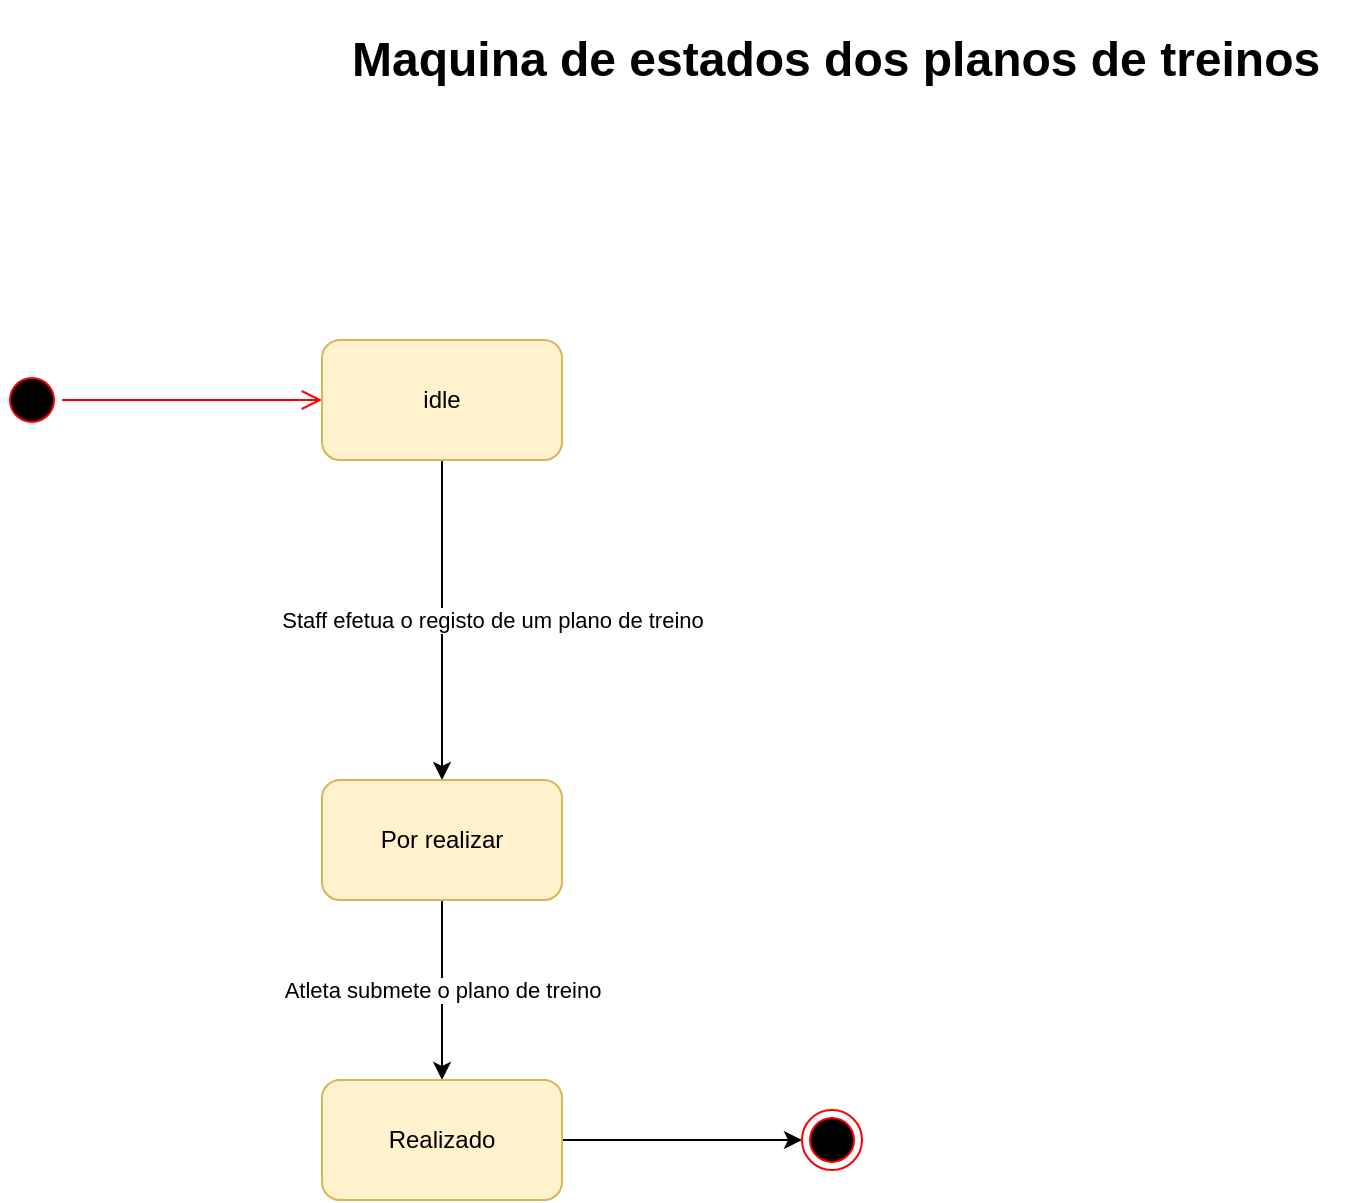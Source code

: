 <mxfile version="12.5.5" type="device"><diagram name="Page-1" id="e7e014a7-5840-1c2e-5031-d8a46d1fe8dd"><mxGraphModel dx="1198" dy="773" grid="0" gridSize="10" guides="1" tooltips="1" connect="1" arrows="1" fold="1" page="1" pageScale="1" pageWidth="1169" pageHeight="826" background="#ffffff" math="0" shadow="0"><root><mxCell id="0"/><mxCell id="1" parent="0"/><mxCell id="WqpXWRXuhYnRoBCXIFbR-41" value="&lt;h1&gt;Maquina de estados dos planos de treinos&lt;/h1&gt;" style="text;html=1;strokeColor=none;fillColor=none;spacing=5;spacingTop=-20;whiteSpace=wrap;overflow=hidden;rounded=0;" vertex="1" parent="1"><mxGeometry x="280" y="50" width="510" height="120" as="geometry"/></mxCell><mxCell id="WqpXWRXuhYnRoBCXIFbR-42" value="" style="ellipse;html=1;shape=startState;fillColor=#000000;strokeColor=#ff0000;" vertex="1" parent="1"><mxGeometry x="110" y="225" width="30" height="30" as="geometry"/></mxCell><mxCell id="WqpXWRXuhYnRoBCXIFbR-43" value="" style="edgeStyle=orthogonalEdgeStyle;html=1;verticalAlign=bottom;endArrow=open;endSize=8;strokeColor=#ff0000;" edge="1" source="WqpXWRXuhYnRoBCXIFbR-42" parent="1" target="WqpXWRXuhYnRoBCXIFbR-44"><mxGeometry relative="1" as="geometry"><mxPoint x="75" y="350" as="targetPoint"/></mxGeometry></mxCell><mxCell id="WqpXWRXuhYnRoBCXIFbR-46" value="Staff efetua o registo de um plano de treino" style="edgeStyle=orthogonalEdgeStyle;rounded=0;orthogonalLoop=1;jettySize=auto;html=1;" edge="1" parent="1" source="WqpXWRXuhYnRoBCXIFbR-44" target="WqpXWRXuhYnRoBCXIFbR-47"><mxGeometry y="25" relative="1" as="geometry"><mxPoint x="340" y="520" as="targetPoint"/><Array as="points"><mxPoint x="330" y="290"/><mxPoint x="330" y="290"/></Array><mxPoint as="offset"/></mxGeometry></mxCell><mxCell id="WqpXWRXuhYnRoBCXIFbR-44" value="idle" style="rounded=1;whiteSpace=wrap;html=1;fillColor=#fff2cc;strokeColor=#d6b656;" vertex="1" parent="1"><mxGeometry x="270" y="210" width="120" height="60" as="geometry"/></mxCell><mxCell id="WqpXWRXuhYnRoBCXIFbR-55" value="Atleta submete o plano de treino" style="edgeStyle=orthogonalEdgeStyle;rounded=0;orthogonalLoop=1;jettySize=auto;html=1;" edge="1" parent="1" source="WqpXWRXuhYnRoBCXIFbR-47" target="WqpXWRXuhYnRoBCXIFbR-50"><mxGeometry relative="1" as="geometry"/></mxCell><mxCell id="WqpXWRXuhYnRoBCXIFbR-47" value="Por realizar" style="rounded=1;whiteSpace=wrap;html=1;fillColor=#fff2cc;strokeColor=#d6b656;" vertex="1" parent="1"><mxGeometry x="270" y="430" width="120" height="60" as="geometry"/></mxCell><mxCell id="WqpXWRXuhYnRoBCXIFbR-56" style="edgeStyle=orthogonalEdgeStyle;rounded=0;orthogonalLoop=1;jettySize=auto;html=1;" edge="1" parent="1" source="WqpXWRXuhYnRoBCXIFbR-50"><mxGeometry relative="1" as="geometry"><mxPoint x="510" y="610" as="targetPoint"/></mxGeometry></mxCell><mxCell id="WqpXWRXuhYnRoBCXIFbR-50" value="Realizado" style="rounded=1;whiteSpace=wrap;html=1;fillColor=#fff2cc;strokeColor=#d6b656;" vertex="1" parent="1"><mxGeometry x="270" y="580" width="120" height="60" as="geometry"/></mxCell><mxCell id="WqpXWRXuhYnRoBCXIFbR-57" value="" style="ellipse;html=1;shape=endState;fillColor=#000000;strokeColor=#ff0000;" vertex="1" parent="1"><mxGeometry x="510" y="595" width="30" height="30" as="geometry"/></mxCell></root></mxGraphModel></diagram></mxfile>